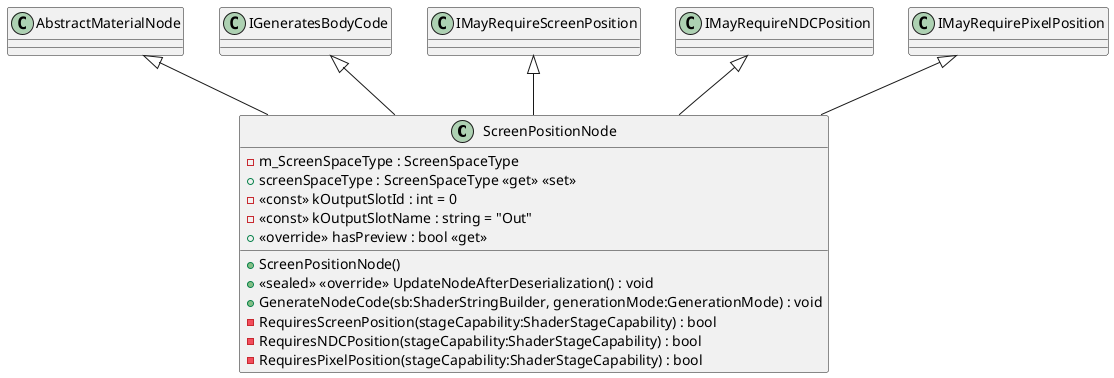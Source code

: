 @startuml
class ScreenPositionNode {
    + ScreenPositionNode()
    - m_ScreenSpaceType : ScreenSpaceType
    + screenSpaceType : ScreenSpaceType <<get>> <<set>>
    - <<const>> kOutputSlotId : int = 0
    - <<const>> kOutputSlotName : string = "Out"
    + <<override>> hasPreview : bool <<get>>
    + <<sealed>> <<override>> UpdateNodeAfterDeserialization() : void
    + GenerateNodeCode(sb:ShaderStringBuilder, generationMode:GenerationMode) : void
    - RequiresScreenPosition(stageCapability:ShaderStageCapability) : bool
    - RequiresNDCPosition(stageCapability:ShaderStageCapability) : bool
    - RequiresPixelPosition(stageCapability:ShaderStageCapability) : bool
}
AbstractMaterialNode <|-- ScreenPositionNode
IGeneratesBodyCode <|-- ScreenPositionNode
IMayRequireScreenPosition <|-- ScreenPositionNode
IMayRequireNDCPosition <|-- ScreenPositionNode
IMayRequirePixelPosition <|-- ScreenPositionNode
@enduml
